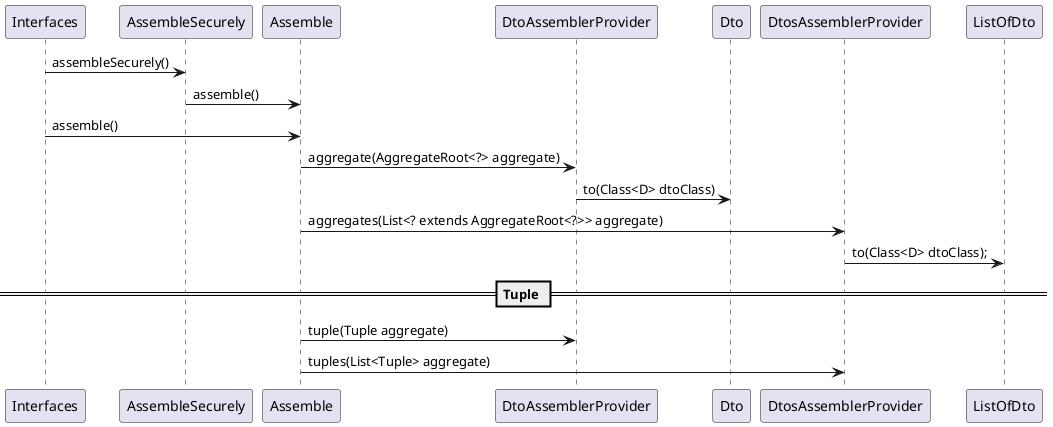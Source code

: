 @startuml
Interfaces -> AssembleSecurely: assembleSecurely()
AssembleSecurely -> Assemble: assemble()
Interfaces -> Assemble: assemble()


Assemble -> DtoAssemblerProvider : aggregate(AggregateRoot<?> aggregate)
DtoAssemblerProvider -> Dto : to(Class<D> dtoClass)

Assemble -> DtosAssemblerProvider : aggregates(List<? extends AggregateRoot<?>> aggregate)
DtosAssemblerProvider -> ListOfDto : to(Class<D> dtoClass);

== Tuple ==

Assemble -> DtoAssemblerProvider : tuple(Tuple aggregate)
Assemble -> DtosAssemblerProvider : tuples(List<Tuple> aggregate)

@enduml